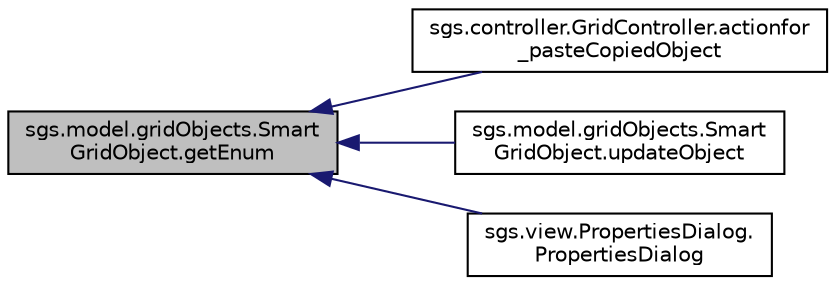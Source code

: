 digraph "sgs.model.gridObjects.SmartGridObject.getEnum"
{
  edge [fontname="Helvetica",fontsize="10",labelfontname="Helvetica",labelfontsize="10"];
  node [fontname="Helvetica",fontsize="10",shape=record];
  rankdir="LR";
  Node1 [label="sgs.model.gridObjects.Smart\lGridObject.getEnum",height=0.2,width=0.4,color="black", fillcolor="grey75", style="filled" fontcolor="black"];
  Node1 -> Node2 [dir="back",color="midnightblue",fontsize="10",style="solid"];
  Node2 [label="sgs.controller.GridController.actionfor\l_pasteCopiedObject",height=0.2,width=0.4,color="black", fillcolor="white", style="filled",URL="$classsgs_1_1controller_1_1_grid_controller.html#adadf8d7ceb2a752e51c5575c948c794c"];
  Node1 -> Node3 [dir="back",color="midnightblue",fontsize="10",style="solid"];
  Node3 [label="sgs.model.gridObjects.Smart\lGridObject.updateObject",height=0.2,width=0.4,color="black", fillcolor="white", style="filled",URL="$classsgs_1_1model_1_1grid_objects_1_1_smart_grid_object.html#a4d8ce62cbe114ac99de2bce46aed3d39"];
  Node1 -> Node4 [dir="back",color="midnightblue",fontsize="10",style="solid"];
  Node4 [label="sgs.view.PropertiesDialog.\lPropertiesDialog",height=0.2,width=0.4,color="black", fillcolor="white", style="filled",URL="$classsgs_1_1view_1_1_properties_dialog.html#ac9acb7d617cd6f6588376d2903f05e83"];
}
